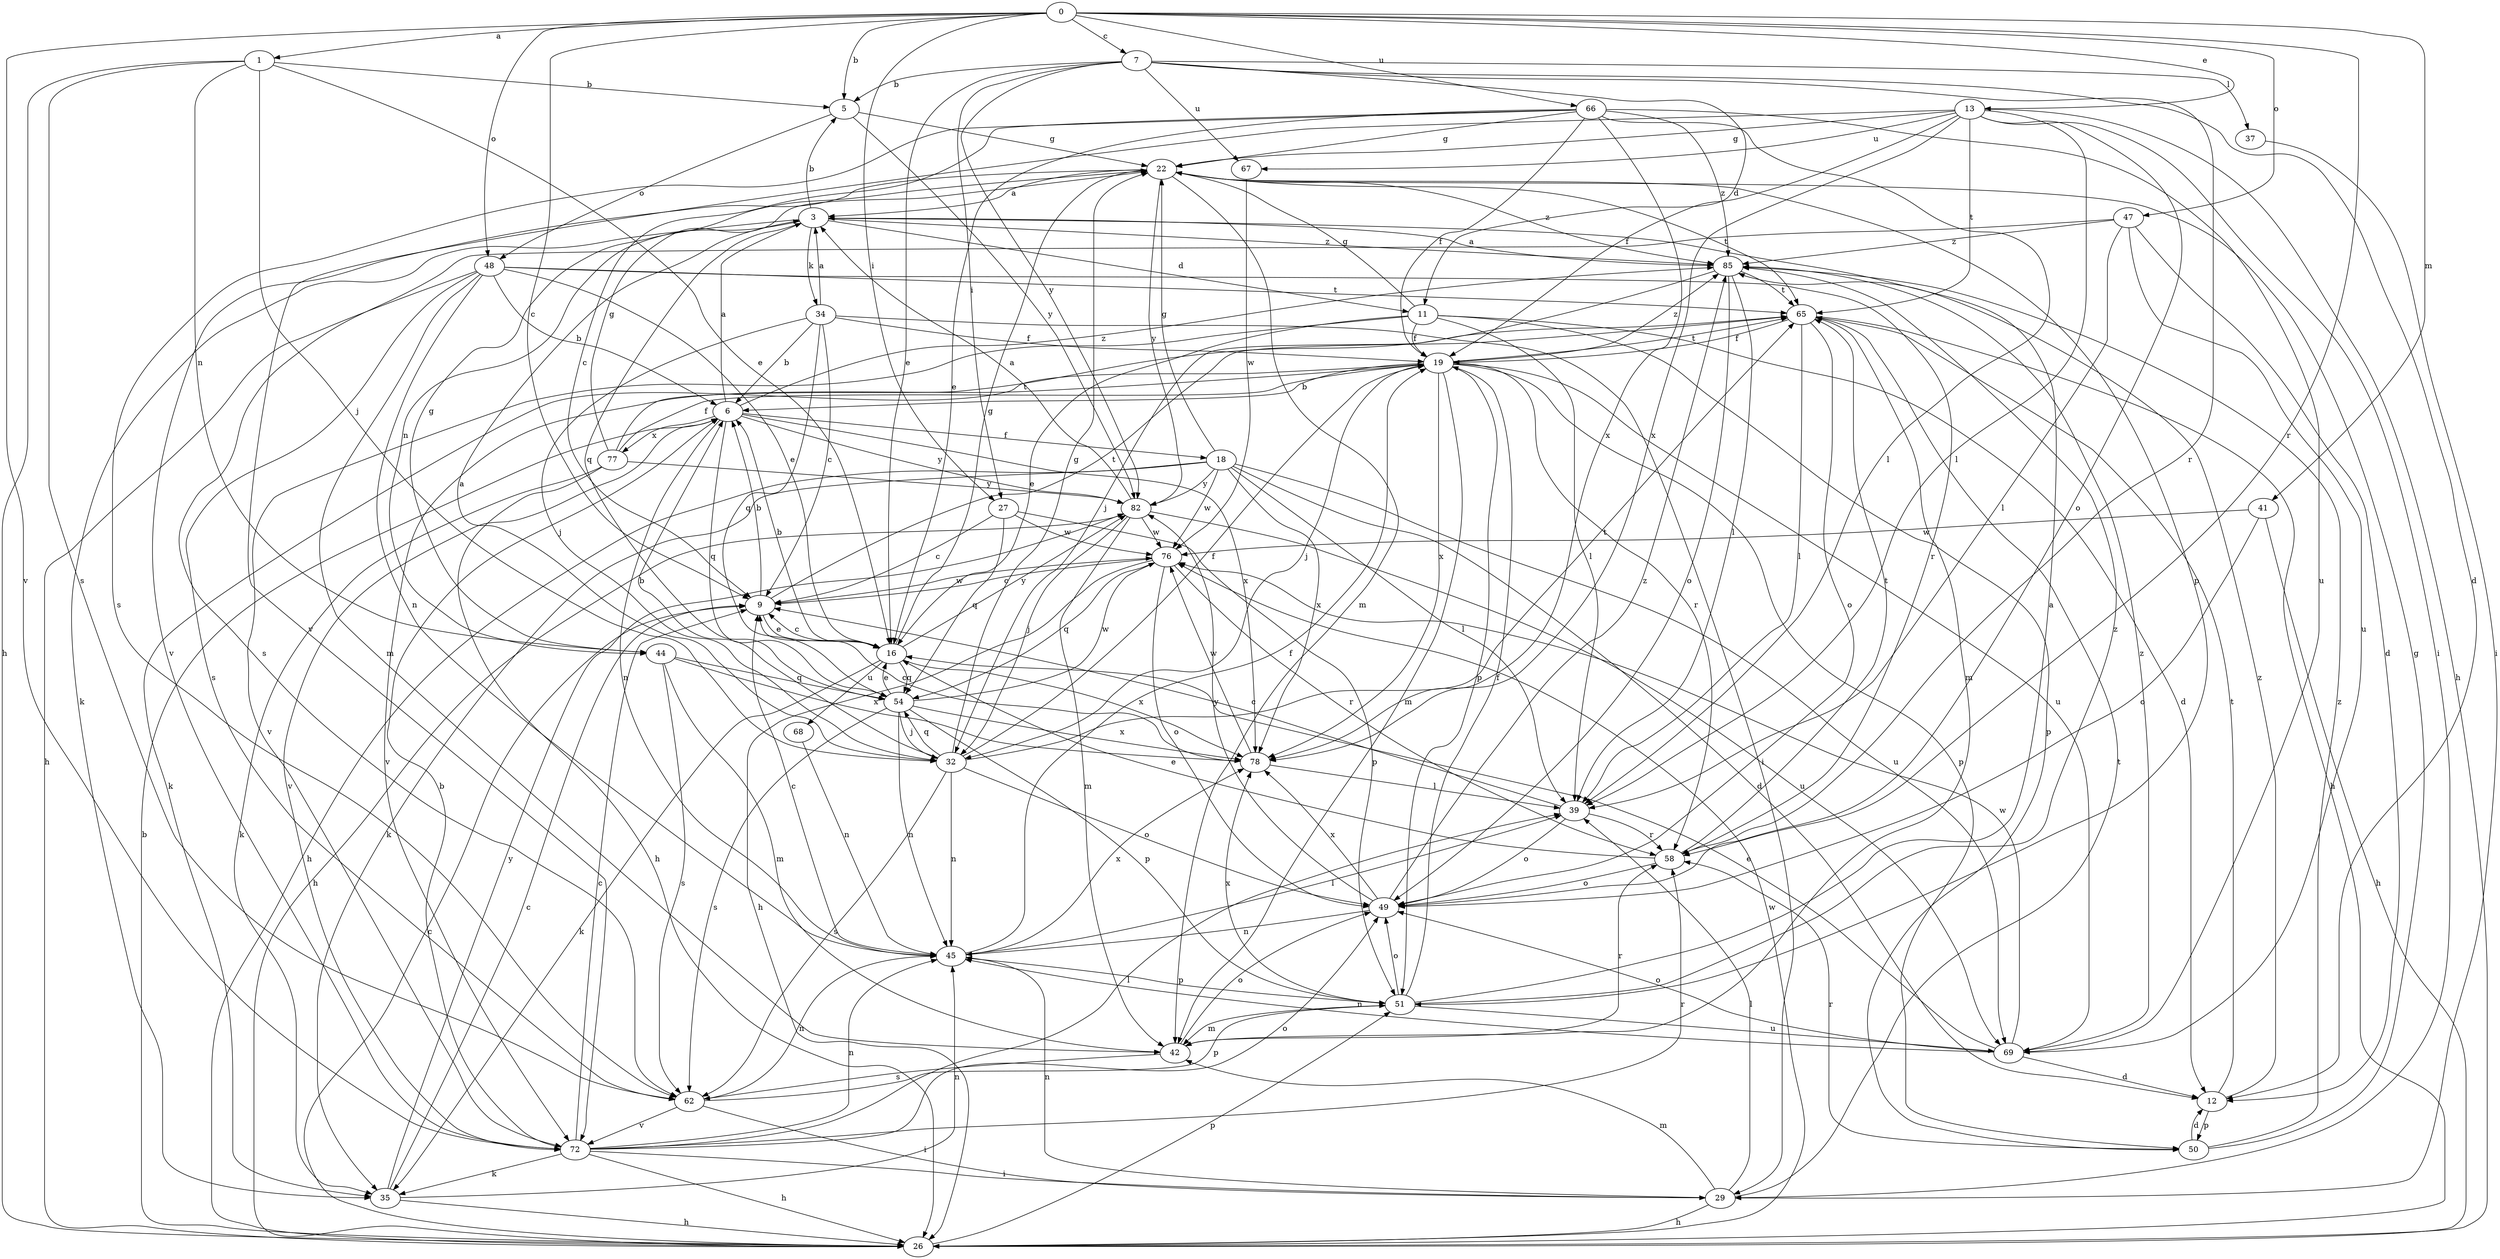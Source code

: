 strict digraph  {
0;
1;
3;
5;
6;
7;
9;
11;
12;
13;
16;
18;
19;
22;
26;
27;
29;
32;
34;
35;
37;
39;
41;
42;
44;
45;
47;
48;
49;
50;
51;
54;
58;
62;
65;
66;
67;
68;
69;
72;
76;
77;
78;
82;
85;
0 -> 1  [label=a];
0 -> 5  [label=b];
0 -> 7  [label=c];
0 -> 9  [label=c];
0 -> 13  [label=e];
0 -> 27  [label=i];
0 -> 41  [label=m];
0 -> 47  [label=o];
0 -> 48  [label=o];
0 -> 58  [label=r];
0 -> 66  [label=u];
0 -> 72  [label=v];
1 -> 5  [label=b];
1 -> 16  [label=e];
1 -> 26  [label=h];
1 -> 32  [label=j];
1 -> 44  [label=n];
1 -> 62  [label=s];
3 -> 5  [label=b];
3 -> 11  [label=d];
3 -> 34  [label=k];
3 -> 35  [label=k];
3 -> 44  [label=n];
3 -> 54  [label=q];
3 -> 85  [label=z];
5 -> 22  [label=g];
5 -> 48  [label=o];
5 -> 82  [label=y];
6 -> 3  [label=a];
6 -> 18  [label=f];
6 -> 45  [label=n];
6 -> 54  [label=q];
6 -> 72  [label=v];
6 -> 77  [label=x];
6 -> 78  [label=x];
6 -> 82  [label=y];
6 -> 85  [label=z];
7 -> 5  [label=b];
7 -> 11  [label=d];
7 -> 12  [label=d];
7 -> 16  [label=e];
7 -> 27  [label=i];
7 -> 37  [label=l];
7 -> 58  [label=r];
7 -> 67  [label=u];
7 -> 82  [label=y];
9 -> 6  [label=b];
9 -> 16  [label=e];
9 -> 65  [label=t];
9 -> 76  [label=w];
11 -> 12  [label=d];
11 -> 16  [label=e];
11 -> 19  [label=f];
11 -> 22  [label=g];
11 -> 39  [label=l];
11 -> 50  [label=p];
11 -> 72  [label=v];
12 -> 50  [label=p];
12 -> 65  [label=t];
12 -> 85  [label=z];
13 -> 19  [label=f];
13 -> 22  [label=g];
13 -> 26  [label=h];
13 -> 29  [label=i];
13 -> 39  [label=l];
13 -> 49  [label=o];
13 -> 65  [label=t];
13 -> 67  [label=u];
13 -> 72  [label=v];
13 -> 78  [label=x];
16 -> 6  [label=b];
16 -> 9  [label=c];
16 -> 22  [label=g];
16 -> 35  [label=k];
16 -> 54  [label=q];
16 -> 68  [label=u];
16 -> 78  [label=x];
16 -> 82  [label=y];
18 -> 12  [label=d];
18 -> 22  [label=g];
18 -> 26  [label=h];
18 -> 35  [label=k];
18 -> 39  [label=l];
18 -> 69  [label=u];
18 -> 76  [label=w];
18 -> 78  [label=x];
18 -> 82  [label=y];
19 -> 6  [label=b];
19 -> 32  [label=j];
19 -> 35  [label=k];
19 -> 42  [label=m];
19 -> 50  [label=p];
19 -> 51  [label=p];
19 -> 58  [label=r];
19 -> 65  [label=t];
19 -> 69  [label=u];
19 -> 72  [label=v];
19 -> 78  [label=x];
19 -> 85  [label=z];
22 -> 3  [label=a];
22 -> 42  [label=m];
22 -> 51  [label=p];
22 -> 65  [label=t];
22 -> 72  [label=v];
22 -> 82  [label=y];
22 -> 85  [label=z];
26 -> 6  [label=b];
26 -> 9  [label=c];
26 -> 51  [label=p];
26 -> 76  [label=w];
27 -> 9  [label=c];
27 -> 51  [label=p];
27 -> 54  [label=q];
27 -> 76  [label=w];
29 -> 26  [label=h];
29 -> 39  [label=l];
29 -> 42  [label=m];
29 -> 45  [label=n];
29 -> 65  [label=t];
32 -> 3  [label=a];
32 -> 6  [label=b];
32 -> 19  [label=f];
32 -> 22  [label=g];
32 -> 45  [label=n];
32 -> 49  [label=o];
32 -> 54  [label=q];
32 -> 62  [label=s];
32 -> 65  [label=t];
34 -> 3  [label=a];
34 -> 6  [label=b];
34 -> 9  [label=c];
34 -> 19  [label=f];
34 -> 29  [label=i];
34 -> 32  [label=j];
34 -> 54  [label=q];
35 -> 9  [label=c];
35 -> 26  [label=h];
35 -> 45  [label=n];
35 -> 82  [label=y];
37 -> 29  [label=i];
39 -> 9  [label=c];
39 -> 49  [label=o];
39 -> 58  [label=r];
41 -> 26  [label=h];
41 -> 49  [label=o];
41 -> 76  [label=w];
42 -> 49  [label=o];
42 -> 58  [label=r];
42 -> 62  [label=s];
44 -> 22  [label=g];
44 -> 42  [label=m];
44 -> 54  [label=q];
44 -> 62  [label=s];
44 -> 78  [label=x];
45 -> 9  [label=c];
45 -> 19  [label=f];
45 -> 39  [label=l];
45 -> 51  [label=p];
45 -> 78  [label=x];
47 -> 12  [label=d];
47 -> 39  [label=l];
47 -> 62  [label=s];
47 -> 69  [label=u];
47 -> 85  [label=z];
48 -> 6  [label=b];
48 -> 16  [label=e];
48 -> 26  [label=h];
48 -> 42  [label=m];
48 -> 45  [label=n];
48 -> 58  [label=r];
48 -> 62  [label=s];
48 -> 65  [label=t];
49 -> 45  [label=n];
49 -> 78  [label=x];
49 -> 82  [label=y];
49 -> 85  [label=z];
50 -> 12  [label=d];
50 -> 22  [label=g];
50 -> 58  [label=r];
50 -> 85  [label=z];
51 -> 3  [label=a];
51 -> 19  [label=f];
51 -> 42  [label=m];
51 -> 49  [label=o];
51 -> 69  [label=u];
51 -> 78  [label=x];
51 -> 85  [label=z];
54 -> 16  [label=e];
54 -> 32  [label=j];
54 -> 45  [label=n];
54 -> 51  [label=p];
54 -> 62  [label=s];
54 -> 76  [label=w];
54 -> 78  [label=x];
58 -> 16  [label=e];
58 -> 49  [label=o];
58 -> 65  [label=t];
62 -> 29  [label=i];
62 -> 45  [label=n];
62 -> 51  [label=p];
62 -> 72  [label=v];
65 -> 19  [label=f];
65 -> 26  [label=h];
65 -> 39  [label=l];
65 -> 42  [label=m];
65 -> 49  [label=o];
66 -> 9  [label=c];
66 -> 16  [label=e];
66 -> 19  [label=f];
66 -> 22  [label=g];
66 -> 39  [label=l];
66 -> 62  [label=s];
66 -> 69  [label=u];
66 -> 78  [label=x];
66 -> 85  [label=z];
67 -> 76  [label=w];
68 -> 45  [label=n];
69 -> 12  [label=d];
69 -> 16  [label=e];
69 -> 45  [label=n];
69 -> 49  [label=o];
69 -> 76  [label=w];
69 -> 85  [label=z];
72 -> 6  [label=b];
72 -> 9  [label=c];
72 -> 26  [label=h];
72 -> 29  [label=i];
72 -> 35  [label=k];
72 -> 39  [label=l];
72 -> 45  [label=n];
72 -> 49  [label=o];
72 -> 58  [label=r];
76 -> 9  [label=c];
76 -> 26  [label=h];
76 -> 49  [label=o];
76 -> 54  [label=q];
76 -> 58  [label=r];
77 -> 19  [label=f];
77 -> 22  [label=g];
77 -> 26  [label=h];
77 -> 35  [label=k];
77 -> 65  [label=t];
77 -> 82  [label=y];
78 -> 9  [label=c];
78 -> 39  [label=l];
78 -> 76  [label=w];
82 -> 3  [label=a];
82 -> 26  [label=h];
82 -> 32  [label=j];
82 -> 42  [label=m];
82 -> 69  [label=u];
82 -> 76  [label=w];
85 -> 3  [label=a];
85 -> 32  [label=j];
85 -> 39  [label=l];
85 -> 49  [label=o];
85 -> 65  [label=t];
}
